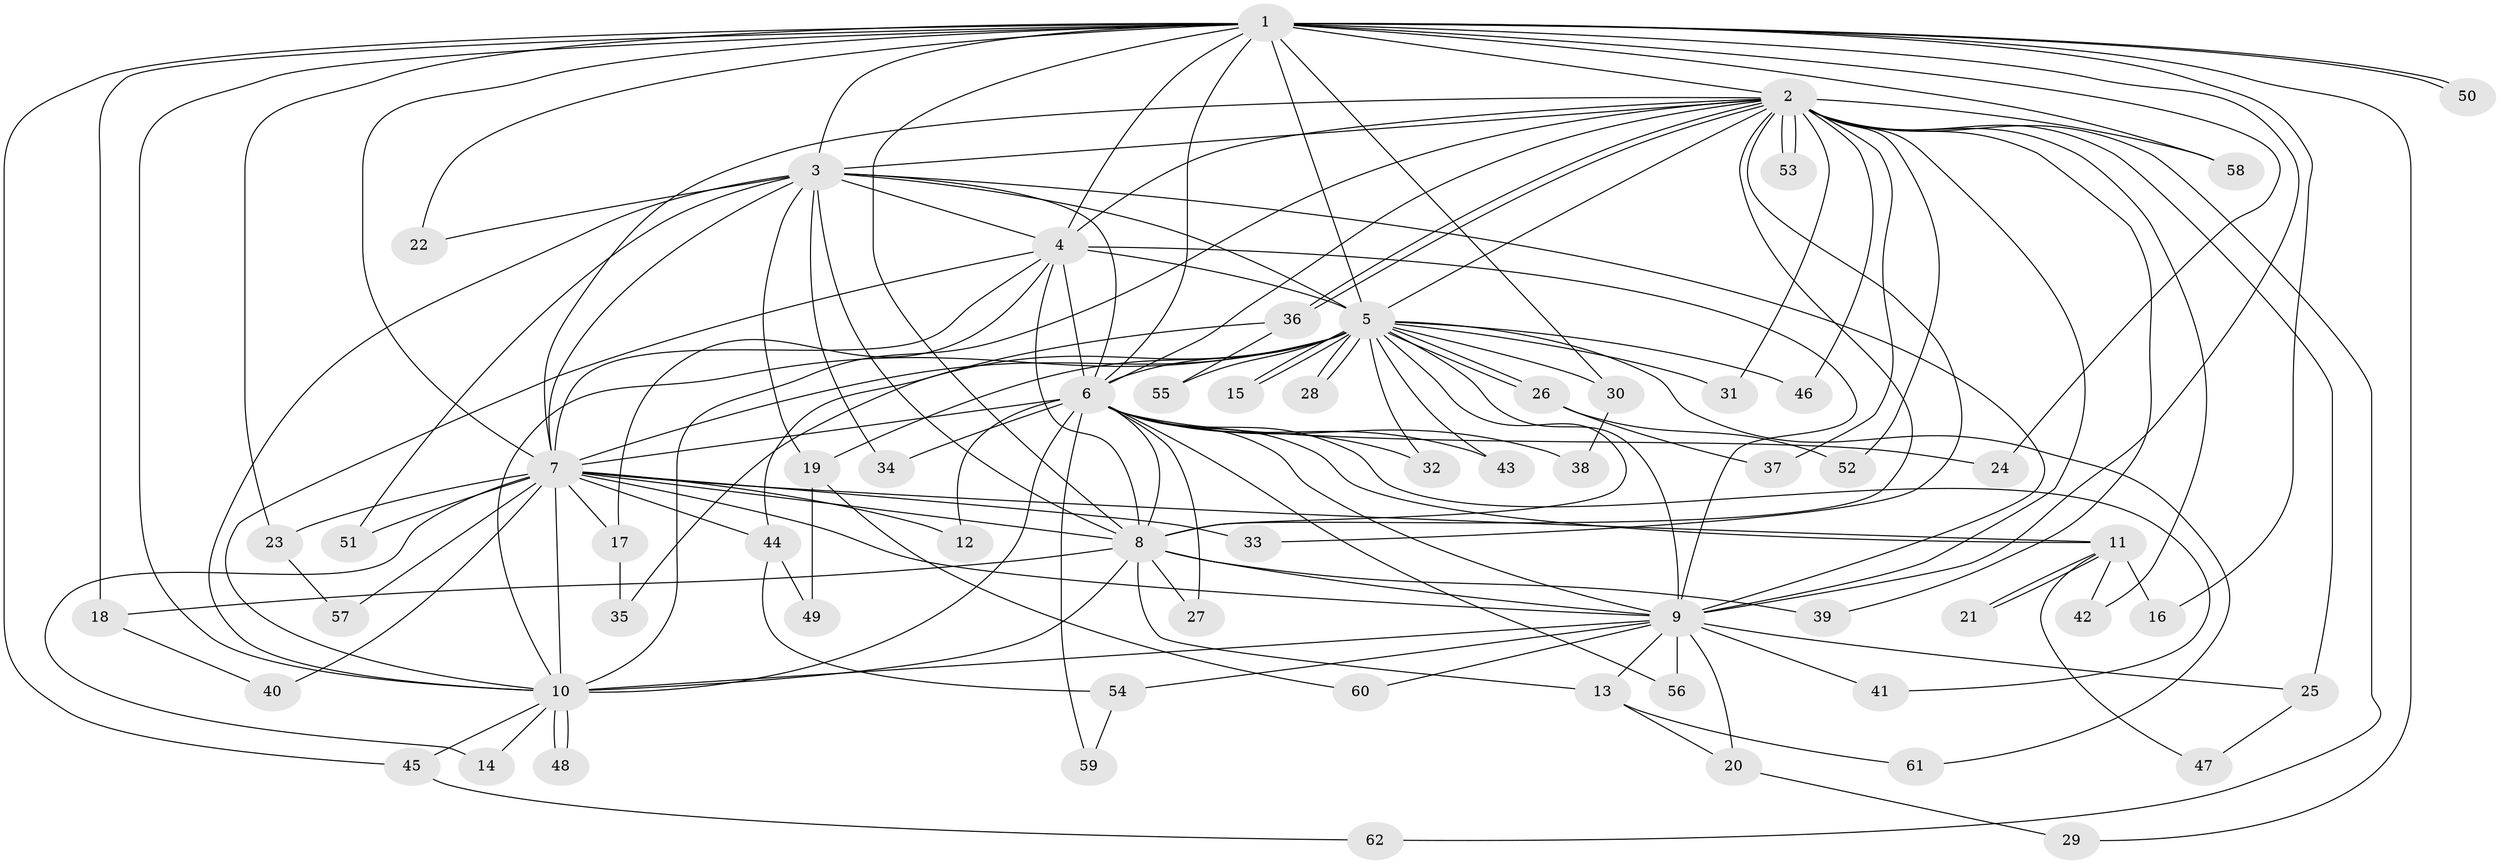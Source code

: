 // coarse degree distribution, {17: 0.022222222222222223, 24: 0.022222222222222223, 11: 0.022222222222222223, 22: 0.022222222222222223, 16: 0.022222222222222223, 15: 0.022222222222222223, 10: 0.022222222222222223, 12: 0.022222222222222223, 7: 0.022222222222222223, 2: 0.5555555555555556, 4: 0.1111111111111111, 3: 0.1111111111111111, 1: 0.022222222222222223}
// Generated by graph-tools (version 1.1) at 2025/41/03/06/25 10:41:33]
// undirected, 62 vertices, 149 edges
graph export_dot {
graph [start="1"]
  node [color=gray90,style=filled];
  1;
  2;
  3;
  4;
  5;
  6;
  7;
  8;
  9;
  10;
  11;
  12;
  13;
  14;
  15;
  16;
  17;
  18;
  19;
  20;
  21;
  22;
  23;
  24;
  25;
  26;
  27;
  28;
  29;
  30;
  31;
  32;
  33;
  34;
  35;
  36;
  37;
  38;
  39;
  40;
  41;
  42;
  43;
  44;
  45;
  46;
  47;
  48;
  49;
  50;
  51;
  52;
  53;
  54;
  55;
  56;
  57;
  58;
  59;
  60;
  61;
  62;
  1 -- 2;
  1 -- 3;
  1 -- 4;
  1 -- 5;
  1 -- 6;
  1 -- 7;
  1 -- 8;
  1 -- 9;
  1 -- 10;
  1 -- 16;
  1 -- 18;
  1 -- 22;
  1 -- 23;
  1 -- 24;
  1 -- 29;
  1 -- 30;
  1 -- 45;
  1 -- 50;
  1 -- 50;
  1 -- 58;
  2 -- 3;
  2 -- 4;
  2 -- 5;
  2 -- 6;
  2 -- 7;
  2 -- 8;
  2 -- 9;
  2 -- 10;
  2 -- 25;
  2 -- 31;
  2 -- 33;
  2 -- 36;
  2 -- 36;
  2 -- 37;
  2 -- 39;
  2 -- 42;
  2 -- 46;
  2 -- 52;
  2 -- 53;
  2 -- 53;
  2 -- 58;
  2 -- 62;
  3 -- 4;
  3 -- 5;
  3 -- 6;
  3 -- 7;
  3 -- 8;
  3 -- 9;
  3 -- 10;
  3 -- 19;
  3 -- 22;
  3 -- 34;
  3 -- 51;
  4 -- 5;
  4 -- 6;
  4 -- 7;
  4 -- 8;
  4 -- 9;
  4 -- 10;
  4 -- 17;
  5 -- 6;
  5 -- 7;
  5 -- 8;
  5 -- 9;
  5 -- 10;
  5 -- 15;
  5 -- 15;
  5 -- 19;
  5 -- 26;
  5 -- 26;
  5 -- 28;
  5 -- 28;
  5 -- 30;
  5 -- 31;
  5 -- 32;
  5 -- 35;
  5 -- 43;
  5 -- 46;
  5 -- 55;
  5 -- 61;
  6 -- 7;
  6 -- 8;
  6 -- 9;
  6 -- 10;
  6 -- 11;
  6 -- 12;
  6 -- 24;
  6 -- 27;
  6 -- 32;
  6 -- 34;
  6 -- 38;
  6 -- 41;
  6 -- 43;
  6 -- 56;
  6 -- 59;
  7 -- 8;
  7 -- 9;
  7 -- 10;
  7 -- 11;
  7 -- 12;
  7 -- 14;
  7 -- 17;
  7 -- 23;
  7 -- 33;
  7 -- 40;
  7 -- 44;
  7 -- 51;
  7 -- 57;
  8 -- 9;
  8 -- 10;
  8 -- 13;
  8 -- 18;
  8 -- 27;
  8 -- 39;
  9 -- 10;
  9 -- 13;
  9 -- 20;
  9 -- 25;
  9 -- 41;
  9 -- 54;
  9 -- 56;
  9 -- 60;
  10 -- 14;
  10 -- 45;
  10 -- 48;
  10 -- 48;
  11 -- 16;
  11 -- 21;
  11 -- 21;
  11 -- 42;
  11 -- 47;
  13 -- 20;
  13 -- 61;
  17 -- 35;
  18 -- 40;
  19 -- 49;
  19 -- 60;
  20 -- 29;
  23 -- 57;
  25 -- 47;
  26 -- 37;
  26 -- 52;
  30 -- 38;
  36 -- 44;
  36 -- 55;
  44 -- 49;
  44 -- 54;
  45 -- 62;
  54 -- 59;
}
